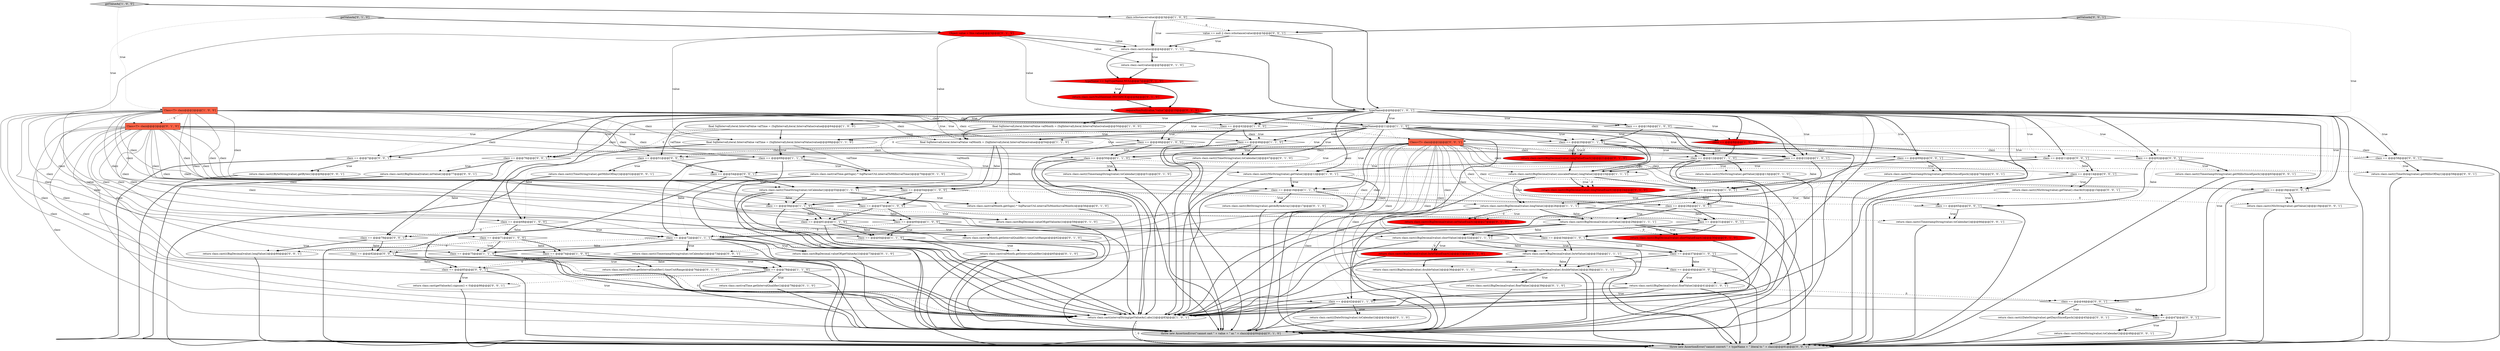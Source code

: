 digraph {
98 [style = filled, label = "clazz == @@@54@@@['0', '0', '1']", fillcolor = white, shape = diamond image = "AAA0AAABBB3BBB"];
40 [style = filled, label = "clazz == @@@22@@@['1', '0', '1']", fillcolor = white, shape = diamond image = "AAA0AAABBB1BBB"];
105 [style = filled, label = "return clazz.cast(((NlsString)value).getValue().charAt(0))@@@15@@@['0', '0', '1']", fillcolor = white, shape = ellipse image = "AAA0AAABBB3BBB"];
88 [style = filled, label = "clazz == @@@18@@@['0', '0', '1']", fillcolor = white, shape = diamond image = "AAA0AAABBB3BBB"];
3 [style = filled, label = "getValueAs['1', '0', '0']", fillcolor = lightgray, shape = diamond image = "AAA0AAABBB1BBB"];
80 [style = filled, label = "Class<T> clazz@@@2@@@['0', '0', '1']", fillcolor = tomato, shape = box image = "AAA0AAABBB3BBB"];
23 [style = filled, label = "clazz == @@@20@@@['1', '1', '0']", fillcolor = white, shape = diamond image = "AAA0AAABBB1BBB"];
68 [style = filled, label = "return clazz.cast(((BigDecimal)value).intValueExact())@@@27@@@['0', '1', '0']", fillcolor = red, shape = ellipse image = "AAA1AAABBB2BBB"];
83 [style = filled, label = "clazz == @@@58@@@['0', '0', '1']", fillcolor = white, shape = diamond image = "AAA0AAABBB3BBB"];
16 [style = filled, label = "final SqlIntervalLiteral.IntervalValue valMonth = (SqlIntervalLiteral.IntervalValue)value@@@50@@@['1', '0', '0']", fillcolor = white, shape = ellipse image = "AAA0AAABBB1BBB"];
36 [style = filled, label = "clazz == @@@60@@@['1', '0', '0']", fillcolor = white, shape = diamond image = "AAA0AAABBB1BBB"];
41 [style = filled, label = "return clazz.cast(((BigDecimal)value).shortValue())@@@32@@@['1', '1', '1']", fillcolor = white, shape = ellipse image = "AAA0AAABBB1BBB"];
56 [style = filled, label = "return clazz.cast(valTime.getIntervalQualifier().timeUnitRange)@@@76@@@['0', '1', '0']", fillcolor = white, shape = ellipse image = "AAA0AAABBB2BBB"];
24 [style = filled, label = "return clazz.cast(((BigDecimal)value).intValue())@@@29@@@['1', '1', '1']", fillcolor = white, shape = ellipse image = "AAA0AAABBB1BBB"];
91 [style = filled, label = "return clazz.cast(((TimeString)value).getMillisOfDay())@@@52@@@['0', '0', '1']", fillcolor = white, shape = ellipse image = "AAA0AAABBB3BBB"];
47 [style = filled, label = "final SqlIntervalLiteral.IntervalValue valMonth = (SqlIntervalLiteral.IntervalValue)value@@@54@@@['1', '1', '0']", fillcolor = white, shape = ellipse image = "AAA0AAABBB1BBB"];
34 [style = filled, label = "clazz == @@@37@@@['1', '0', '1']", fillcolor = white, shape = diamond image = "AAA0AAABBB1BBB"];
48 [style = filled, label = "return clazz.cast(((BigDecimal)value).longValue())@@@26@@@['1', '1', '1']", fillcolor = white, shape = ellipse image = "AAA0AAABBB1BBB"];
13 [style = filled, label = "clazz == @@@34@@@['1', '0', '1']", fillcolor = white, shape = diamond image = "AAA0AAABBB1BBB"];
50 [style = filled, label = "return clazz.cast(valMonth.getSign() * SqlParserUtil.intervalToMonths(valMonth))@@@56@@@['0', '1', '0']", fillcolor = white, shape = ellipse image = "AAA0AAABBB2BBB"];
104 [style = filled, label = "clazz == @@@11@@@['0', '0', '1']", fillcolor = white, shape = diamond image = "AAA0AAABBB3BBB"];
106 [style = filled, label = "return clazz.cast(((DateString)value).toCalendar())@@@48@@@['0', '0', '1']", fillcolor = white, shape = ellipse image = "AAA0AAABBB3BBB"];
39 [style = filled, label = "clazz == @@@69@@@['1', '1', '0']", fillcolor = white, shape = diamond image = "AAA0AAABBB1BBB"];
70 [style = filled, label = "return clazz.cast(((BigDecimal)value).longValueExact())@@@21@@@['0', '1', '0']", fillcolor = red, shape = ellipse image = "AAA1AAABBB2BBB"];
96 [style = filled, label = "clazz == @@@79@@@['0', '0', '1']", fillcolor = white, shape = diamond image = "AAA0AAABBB3BBB"];
90 [style = filled, label = "clazz == @@@44@@@['0', '0', '1']", fillcolor = white, shape = diamond image = "AAA0AAABBB3BBB"];
21 [style = filled, label = "clazz == @@@54@@@['1', '0', '0']", fillcolor = white, shape = diamond image = "AAA0AAABBB1BBB"];
26 [style = filled, label = "clazz == @@@72@@@['1', '1', '1']", fillcolor = white, shape = diamond image = "AAA0AAABBB1BBB"];
43 [style = filled, label = "return clazz.cast(((BigDecimal)value).unscaledValue().longValue())@@@23@@@['1', '1', '1']", fillcolor = white, shape = ellipse image = "AAA0AAABBB1BBB"];
100 [style = filled, label = "return clazz.cast(((TimestampString)value).getMillisSinceEpoch())@@@63@@@['0', '0', '1']", fillcolor = white, shape = ellipse image = "AAA0AAABBB3BBB"];
42 [style = filled, label = "return clazz.cast(((BigDecimal)value).byteValue())@@@35@@@['1', '1', '1']", fillcolor = white, shape = ellipse image = "AAA0AAABBB1BBB"];
46 [style = filled, label = "clazz == @@@12@@@['1', '1', '0']", fillcolor = white, shape = diamond image = "AAA0AAABBB1BBB"];
18 [style = filled, label = "clazz == @@@78@@@['1', '1', '0']", fillcolor = white, shape = diamond image = "AAA0AAABBB1BBB"];
6 [style = filled, label = "clazz == @@@74@@@['1', '0', '0']", fillcolor = white, shape = diamond image = "AAA0AAABBB1BBB"];
102 [style = filled, label = "throw new AssertionError(\"cannot convert \" + typeName + \" literal to \" + clazz)@@@91@@@['0', '0', '1']", fillcolor = lightgray, shape = ellipse image = "AAA0AAABBB3BBB"];
52 [style = filled, label = "return clazz.cast(((BitString)value).getAsByteArray())@@@17@@@['0', '1', '0']", fillcolor = white, shape = ellipse image = "AAA0AAABBB2BBB"];
71 [style = filled, label = "return clazz.cast(BigDecimal.valueOf(getValueAs()))@@@73@@@['0', '1', '0']", fillcolor = white, shape = ellipse image = "AAA0AAABBB2BBB"];
10 [style = filled, label = "clazz == @@@75@@@['1', '1', '0']", fillcolor = white, shape = diamond image = "AAA0AAABBB1BBB"];
37 [style = filled, label = "return clazz.cast(((BigDecimal)value).floatValue())@@@41@@@['1', '0', '1']", fillcolor = white, shape = ellipse image = "AAA0AAABBB1BBB"];
64 [style = filled, label = "return clazz.cast(valTime.getSign() * SqlParserUtil.intervalToMillis(valTime))@@@70@@@['0', '1', '0']", fillcolor = white, shape = ellipse image = "AAA0AAABBB2BBB"];
5 [style = filled, label = "return clazz.cast(((BigDecimal)value).doubleValue())@@@38@@@['1', '1', '1']", fillcolor = white, shape = ellipse image = "AAA0AAABBB1BBB"];
74 [style = filled, label = "return clazz.cast(((DateString)value).toCalendar())@@@43@@@['0', '1', '0']", fillcolor = white, shape = ellipse image = "AAA0AAABBB2BBB"];
95 [style = filled, label = "return clazz.cast(((TimestampString)value).toCalendar())@@@73@@@['0', '0', '1']", fillcolor = white, shape = ellipse image = "AAA0AAABBB3BBB"];
101 [style = filled, label = "return clazz.cast(getValueAs().signum() < 0)@@@86@@@['0', '0', '1']", fillcolor = white, shape = ellipse image = "AAA0AAABBB3BBB"];
67 [style = filled, label = "return clazz.cast(BigDecimal.valueOf(getValueAs()))@@@59@@@['0', '1', '0']", fillcolor = white, shape = ellipse image = "AAA0AAABBB2BBB"];
17 [style = filled, label = "clazz == @@@46@@@['1', '0', '0']", fillcolor = white, shape = diamond image = "AAA0AAABBB1BBB"];
51 [style = filled, label = "return clazz.cast(((TimestampString)value).toCalendar())@@@51@@@['0', '1', '0']", fillcolor = white, shape = ellipse image = "AAA0AAABBB2BBB"];
58 [style = filled, label = "return clazz.cast(value)@@@5@@@['0', '1', '0']", fillcolor = white, shape = ellipse image = "AAA0AAABBB2BBB"];
27 [style = filled, label = "final SqlIntervalLiteral.IntervalValue valTime = (SqlIntervalLiteral.IntervalValue)value@@@64@@@['1', '0', '0']", fillcolor = white, shape = ellipse image = "AAA0AAABBB1BBB"];
77 [style = filled, label = "return clazz.cast(((BigDecimal)value).longValue())@@@80@@@['0', '0', '1']", fillcolor = white, shape = ellipse image = "AAA0AAABBB3BBB"];
32 [style = filled, label = "clazz == @@@8@@@['1', '0', '0']", fillcolor = red, shape = diamond image = "AAA1AAABBB1BBB"];
45 [style = filled, label = "clazz == @@@57@@@['1', '0', '0']", fillcolor = white, shape = diamond image = "AAA0AAABBB1BBB"];
73 [style = filled, label = "throw new AssertionError(\"cannot cast \" + value + \" as \" + clazz)@@@84@@@['0', '1', '0']", fillcolor = lightgray, shape = ellipse image = "AAA0AAABBB2BBB"];
81 [style = filled, label = "getValueAs['0', '0', '1']", fillcolor = lightgray, shape = diamond image = "AAA0AAABBB3BBB"];
110 [style = filled, label = "clazz == @@@76@@@['0', '0', '1']", fillcolor = white, shape = diamond image = "AAA0AAABBB3BBB"];
59 [style = filled, label = "return clazz.cast(NullSentinel.INSTANCE)@@@8@@@['0', '1', '0']", fillcolor = red, shape = ellipse image = "AAA1AAABBB2BBB"];
14 [style = filled, label = "typeName@@@6@@@['1', '0', '1']", fillcolor = white, shape = diamond image = "AAA0AAABBB1BBB"];
65 [style = filled, label = "Object value = this.value@@@3@@@['0', '1', '0']", fillcolor = red, shape = ellipse image = "AAA1AAABBB2BBB"];
62 [style = filled, label = "return clazz.cast(valTime.getIntervalQualifier())@@@79@@@['0', '1', '0']", fillcolor = white, shape = ellipse image = "AAA0AAABBB2BBB"];
87 [style = filled, label = "clazz == @@@82@@@['0', '0', '1']", fillcolor = white, shape = diamond image = "AAA0AAABBB3BBB"];
93 [style = filled, label = "return clazz.cast(((NlsString)value).getValue())@@@19@@@['0', '0', '1']", fillcolor = white, shape = ellipse image = "AAA0AAABBB3BBB"];
109 [style = filled, label = "clazz == @@@14@@@['0', '0', '1']", fillcolor = white, shape = diamond image = "AAA0AAABBB3BBB"];
108 [style = filled, label = "clazz == @@@40@@@['0', '0', '1']", fillcolor = white, shape = diamond image = "AAA0AAABBB3BBB"];
15 [style = filled, label = "typeName@@@11@@@['1', '1', '0']", fillcolor = white, shape = diamond image = "AAA0AAABBB1BBB"];
4 [style = filled, label = "clazz == @@@25@@@['1', '0', '1']", fillcolor = white, shape = diamond image = "AAA0AAABBB1BBB"];
38 [style = filled, label = "Class<T> clazz@@@2@@@['1', '0', '0']", fillcolor = tomato, shape = box image = "AAA1AAABBB1BBB"];
7 [style = filled, label = "clazz == @@@42@@@['1', '1', '0']", fillcolor = white, shape = diamond image = "AAA0AAABBB1BBB"];
31 [style = filled, label = "clazz == @@@28@@@['1', '0', '1']", fillcolor = white, shape = diamond image = "AAA0AAABBB1BBB"];
84 [style = filled, label = "clazz == @@@65@@@['0', '0', '1']", fillcolor = white, shape = diamond image = "AAA0AAABBB3BBB"];
29 [style = filled, label = "clazz == @@@50@@@['1', '1', '0']", fillcolor = white, shape = diamond image = "AAA0AAABBB1BBB"];
97 [style = filled, label = "clazz == @@@7@@@['0', '0', '1']", fillcolor = white, shape = diamond image = "AAA0AAABBB3BBB"];
19 [style = filled, label = "clazz.isInstance(value)@@@3@@@['1', '0', '0']", fillcolor = white, shape = diamond image = "AAA0AAABBB1BBB"];
66 [style = filled, label = "requireNonNull(value,\"value\")@@@10@@@['0', '1', '0']", fillcolor = red, shape = ellipse image = "AAA1AAABBB2BBB"];
8 [style = filled, label = "clazz == @@@61@@@['1', '1', '0']", fillcolor = white, shape = diamond image = "AAA0AAABBB1BBB"];
69 [style = filled, label = "return clazz.cast(valMonth.getIntervalQualifier().timeUnitRange)@@@62@@@['0', '1', '0']", fillcolor = white, shape = ellipse image = "AAA0AAABBB2BBB"];
9 [style = filled, label = "return clazz.cast(intervalString(getValueAs().abs()))@@@83@@@['1', '0', '1']", fillcolor = white, shape = ellipse image = "AAA0AAABBB1BBB"];
20 [style = filled, label = "clazz == @@@16@@@['1', '1', '0']", fillcolor = white, shape = diamond image = "AAA0AAABBB1BBB"];
99 [style = filled, label = "clazz == @@@51@@@['0', '0', '1']", fillcolor = white, shape = diamond image = "AAA0AAABBB3BBB"];
35 [style = filled, label = "clazz == @@@46@@@['1', '1', '0']", fillcolor = white, shape = diamond image = "AAA0AAABBB1BBB"];
94 [style = filled, label = "clazz == @@@47@@@['0', '0', '1']", fillcolor = white, shape = diamond image = "AAA0AAABBB3BBB"];
85 [style = filled, label = "return clazz.cast(((DateString)value).getDaysSinceEpoch())@@@45@@@['0', '0', '1']", fillcolor = white, shape = ellipse image = "AAA0AAABBB3BBB"];
1 [style = filled, label = "clazz == @@@31@@@['1', '0', '1']", fillcolor = white, shape = diamond image = "AAA0AAABBB1BBB"];
89 [style = filled, label = "clazz == @@@69@@@['0', '0', '1']", fillcolor = white, shape = diamond image = "AAA0AAABBB3BBB"];
55 [style = filled, label = "return clazz.cast(((TimeString)value).toCalendar())@@@47@@@['0', '1', '0']", fillcolor = white, shape = ellipse image = "AAA0AAABBB2BBB"];
60 [style = filled, label = "return clazz.cast(((BigDecimal)value).byteValueExact())@@@33@@@['0', '1', '0']", fillcolor = red, shape = ellipse image = "AAA1AAABBB2BBB"];
28 [style = filled, label = "clazz == @@@58@@@['1', '1', '0']", fillcolor = white, shape = diamond image = "AAA0AAABBB1BBB"];
0 [style = filled, label = "return clazz.cast(((TimeString)value).toCalendar())@@@55@@@['1', '1', '1']", fillcolor = white, shape = ellipse image = "AAA0AAABBB1BBB"];
72 [style = filled, label = "typeName == SqlTypeName.NULL@@@7@@@['0', '1', '0']", fillcolor = red, shape = diamond image = "AAA1AAABBB2BBB"];
107 [style = filled, label = "return clazz.cast(((TimeString)value).getMillisOfDay())@@@59@@@['0', '0', '1']", fillcolor = white, shape = ellipse image = "AAA0AAABBB3BBB"];
78 [style = filled, label = "value == null || clazz.isInstance(value)@@@3@@@['0', '0', '1']", fillcolor = white, shape = diamond image = "AAA0AAABBB3BBB"];
33 [style = filled, label = "clazz == @@@71@@@['1', '0', '0']", fillcolor = white, shape = diamond image = "AAA0AAABBB1BBB"];
92 [style = filled, label = "clazz == @@@62@@@['0', '0', '1']", fillcolor = white, shape = diamond image = "AAA0AAABBB3BBB"];
49 [style = filled, label = "return clazz.cast(((NlsString)value).getValue())@@@13@@@['0', '1', '0']", fillcolor = white, shape = ellipse image = "AAA0AAABBB2BBB"];
111 [style = filled, label = "clazz == @@@85@@@['0', '0', '1']", fillcolor = white, shape = diamond image = "AAA0AAABBB3BBB"];
11 [style = filled, label = "return clazz.cast(((NlsString)value).getValue())@@@12@@@['1', '0', '1']", fillcolor = white, shape = ellipse image = "AAA0AAABBB1BBB"];
22 [style = filled, label = "final SqlIntervalLiteral.IntervalValue valTime = (SqlIntervalLiteral.IntervalValue)value@@@68@@@['1', '1', '0']", fillcolor = white, shape = ellipse image = "AAA0AAABBB1BBB"];
75 [style = filled, label = "return clazz.cast(((BigDecimal)value).floatValue())@@@39@@@['0', '1', '0']", fillcolor = white, shape = ellipse image = "AAA0AAABBB2BBB"];
103 [style = filled, label = "return clazz.cast(((TimestampString)value).getMillisSinceEpoch())@@@70@@@['0', '0', '1']", fillcolor = white, shape = ellipse image = "AAA0AAABBB3BBB"];
82 [style = filled, label = "return clazz.cast(((ByteString)value).getBytes())@@@8@@@['0', '0', '1']", fillcolor = white, shape = ellipse image = "AAA0AAABBB3BBB"];
79 [style = filled, label = "return clazz.cast(((BigDecimal)value).intValue())@@@77@@@['0', '0', '1']", fillcolor = white, shape = ellipse image = "AAA0AAABBB3BBB"];
57 [style = filled, label = "return clazz.cast(((BigDecimal)value).longValueExact())@@@24@@@['0', '1', '0']", fillcolor = red, shape = ellipse image = "AAA1AAABBB2BBB"];
2 [style = filled, label = "clazz == @@@64@@@['1', '1', '0']", fillcolor = white, shape = diamond image = "AAA0AAABBB1BBB"];
25 [style = filled, label = "clazz == @@@42@@@['1', '0', '0']", fillcolor = white, shape = diamond image = "AAA0AAABBB1BBB"];
53 [style = filled, label = "return clazz.cast(((BigDecimal)value).shortValueExact())@@@30@@@['0', '1', '0']", fillcolor = red, shape = ellipse image = "AAA1AAABBB2BBB"];
63 [style = filled, label = "getValueAs['0', '1', '0']", fillcolor = lightgray, shape = diamond image = "AAA0AAABBB2BBB"];
12 [style = filled, label = "clazz == @@@16@@@['1', '0', '0']", fillcolor = white, shape = diamond image = "AAA0AAABBB1BBB"];
54 [style = filled, label = "Class<T> clazz@@@2@@@['0', '1', '0']", fillcolor = tomato, shape = box image = "AAA1AAABBB2BBB"];
44 [style = filled, label = "clazz == @@@68@@@['1', '0', '0']", fillcolor = white, shape = diamond image = "AAA0AAABBB1BBB"];
30 [style = filled, label = "return clazz.cast(value)@@@4@@@['1', '1', '1']", fillcolor = white, shape = ellipse image = "AAA0AAABBB1BBB"];
61 [style = filled, label = "return clazz.cast(((BigDecimal)value).doubleValue())@@@36@@@['0', '1', '0']", fillcolor = white, shape = ellipse image = "AAA0AAABBB2BBB"];
76 [style = filled, label = "return clazz.cast(valMonth.getIntervalQualifier())@@@65@@@['0', '1', '0']", fillcolor = white, shape = ellipse image = "AAA0AAABBB2BBB"];
86 [style = filled, label = "return clazz.cast(((TimestampString)value).toCalendar())@@@66@@@['0', '0', '1']", fillcolor = white, shape = ellipse image = "AAA0AAABBB3BBB"];
38->32 [style = solid, label="clazz"];
40->4 [style = bold, label=""];
41->102 [style = bold, label=""];
8->69 [style = dotted, label="true"];
96->77 [style = bold, label=""];
98->0 [style = bold, label=""];
34->108 [style = dotted, label="false"];
44->96 [style = dashed, label="0"];
17->9 [style = bold, label=""];
25->35 [style = dotted, label="true"];
90->94 [style = dotted, label="false"];
41->9 [style = bold, label=""];
97->82 [style = bold, label=""];
31->1 [style = bold, label=""];
62->73 [style = bold, label=""];
64->73 [style = bold, label=""];
80->83 [style = solid, label="clazz"];
13->34 [style = dotted, label="false"];
14->47 [style = dotted, label="true"];
70->43 [style = bold, label=""];
94->102 [style = bold, label=""];
15->20 [style = bold, label=""];
21->84 [style = dashed, label="0"];
38->40 [style = solid, label="clazz"];
30->14 [style = bold, label=""];
14->9 [style = bold, label=""];
14->99 [style = bold, label=""];
24->53 [style = bold, label=""];
80->84 [style = solid, label="clazz"];
80->99 [style = solid, label="clazz"];
40->4 [style = dotted, label="false"];
36->9 [style = bold, label=""];
1->41 [style = bold, label=""];
12->23 [style = dotted, label="true"];
54->18 [style = solid, label="clazz"];
24->41 [style = dotted, label="false"];
38->12 [style = solid, label="clazz"];
92->100 [style = dotted, label="true"];
30->58 [style = bold, label=""];
89->103 [style = dotted, label="true"];
27->22 [style = bold, label=""];
2->73 [style = bold, label=""];
21->28 [style = dotted, label="true"];
5->73 [style = bold, label=""];
28->8 [style = dotted, label="false"];
54->29 [style = solid, label="clazz"];
65->30 [style = solid, label="value"];
23->70 [style = bold, label=""];
15->47 [style = bold, label=""];
87->9 [style = bold, label=""];
80->111 [style = solid, label="clazz"];
104->11 [style = dotted, label="true"];
33->10 [style = dotted, label="true"];
108->102 [style = bold, label=""];
26->10 [style = dotted, label="false"];
22->44 [style = bold, label=""];
24->102 [style = bold, label=""];
10->18 [style = bold, label=""];
54->48 [style = solid, label="clazz"];
63->65 [style = bold, label=""];
87->111 [style = dotted, label="false"];
26->77 [style = dashed, label="0"];
35->9 [style = bold, label=""];
54->46 [style = solid, label="clazz"];
31->24 [style = bold, label=""];
80->13 [style = solid, label="clazz"];
91->102 [style = bold, label=""];
38->17 [style = solid, label="clazz"];
15->0 [style = dotted, label="true"];
0->28 [style = dotted, label="false"];
99->91 [style = dotted, label="true"];
14->40 [style = dotted, label="true"];
14->17 [style = dotted, label="true"];
6->111 [style = dashed, label="0"];
8->2 [style = bold, label=""];
18->62 [style = dotted, label="true"];
14->83 [style = bold, label=""];
47->21 [style = bold, label=""];
46->73 [style = bold, label=""];
10->18 [style = dotted, label="false"];
80->87 [style = solid, label="clazz"];
30->72 [style = bold, label=""];
44->33 [style = dotted, label="false"];
54->39 [style = solid, label="clazz"];
56->73 [style = bold, label=""];
43->57 [style = bold, label=""];
15->7 [style = bold, label=""];
15->39 [style = dotted, label="true"];
16->47 [style = bold, label=""];
55->73 [style = bold, label=""];
74->73 [style = bold, label=""];
80->97 [style = solid, label="clazz"];
48->9 [style = bold, label=""];
53->73 [style = bold, label=""];
80->90 [style = solid, label="clazz"];
14->110 [style = dotted, label="true"];
80->108 [style = solid, label="clazz"];
38->9 [style = solid, label="clazz"];
44->26 [style = bold, label=""];
63->54 [style = dotted, label="true"];
27->110 [style = dashed, label="0"];
8->9 [style = bold, label=""];
61->73 [style = bold, label=""];
15->46 [style = bold, label=""];
85->102 [style = bold, label=""];
42->5 [style = bold, label=""];
38->36 [style = solid, label="clazz"];
15->32 [style = bold, label=""];
17->29 [style = bold, label=""];
2->95 [style = dashed, label="0"];
14->40 [style = bold, label=""];
26->102 [style = bold, label=""];
15->73 [style = bold, label=""];
0->28 [style = bold, label=""];
54->0 [style = solid, label="clazz"];
14->25 [style = bold, label=""];
34->9 [style = bold, label=""];
42->9 [style = bold, label=""];
23->70 [style = dotted, label="true"];
14->89 [style = dotted, label="true"];
28->9 [style = bold, label=""];
26->9 [style = bold, label=""];
11->9 [style = bold, label=""];
25->35 [style = bold, label=""];
59->66 [style = bold, label=""];
26->71 [style = dotted, label="true"];
7->9 [style = bold, label=""];
46->49 [style = dotted, label="true"];
3->19 [style = bold, label=""];
79->102 [style = bold, label=""];
36->2 [style = bold, label=""];
99->91 [style = bold, label=""];
15->43 [style = dotted, label="true"];
38->22 [style = solid, label="clazz"];
54->10 [style = solid, label="clazz"];
7->74 [style = dotted, label="true"];
1->13 [style = dotted, label="false"];
80->88 [style = solid, label="clazz"];
29->51 [style = bold, label=""];
7->73 [style = bold, label=""];
14->12 [style = dotted, label="true"];
78->30 [style = bold, label=""];
97->102 [style = bold, label=""];
80->102 [style = solid, label="clazz"];
15->35 [style = dotted, label="true"];
20->52 [style = bold, label=""];
67->73 [style = bold, label=""];
5->102 [style = bold, label=""];
1->41 [style = dotted, label="true"];
49->73 [style = bold, label=""];
65->73 [style = solid, label="value"];
38->47 [style = solid, label="clazz"];
88->93 [style = bold, label=""];
89->26 [style = bold, label=""];
54->2 [style = solid, label="clazz"];
14->88 [style = dotted, label="true"];
0->50 [style = dotted, label="true"];
11->102 [style = bold, label=""];
14->25 [style = dotted, label="true"];
51->73 [style = bold, label=""];
92->84 [style = bold, label=""];
39->64 [style = dotted, label="true"];
94->106 [style = bold, label=""];
87->9 [style = dotted, label="true"];
5->75 [style = dotted, label="true"];
14->4 [style = bold, label=""];
81->80 [style = dotted, label="true"];
46->9 [style = bold, label=""];
109->105 [style = dotted, label="true"];
6->18 [style = bold, label=""];
25->9 [style = bold, label=""];
23->43 [style = bold, label=""];
45->36 [style = bold, label=""];
44->33 [style = bold, label=""];
97->82 [style = dotted, label="true"];
33->87 [style = dashed, label="0"];
14->16 [style = dotted, label="true"];
83->102 [style = bold, label=""];
32->9 [style = bold, label=""];
54->20 [style = solid, label="clazz"];
54->43 [style = solid, label="clazz"];
14->90 [style = bold, label=""];
19->14 [style = bold, label=""];
54->8 [style = solid, label="clazz"];
54->42 [style = solid, label="clazz"];
48->68 [style = bold, label=""];
107->102 [style = bold, label=""];
54->26 [style = solid, label="clazz"];
75->73 [style = bold, label=""];
100->102 [style = bold, label=""];
17->29 [style = dotted, label="true"];
14->27 [style = bold, label=""];
14->32 [style = bold, label=""];
29->51 [style = dotted, label="true"];
109->102 [style = bold, label=""];
95->102 [style = bold, label=""];
24->53 [style = dotted, label="true"];
11->20 [style = bold, label=""];
0->9 [style = bold, label=""];
5->75 [style = bold, label=""];
10->56 [style = bold, label=""];
34->5 [style = bold, label=""];
29->107 [style = dashed, label="0"];
41->60 [style = bold, label=""];
38->25 [style = solid, label="clazz"];
37->90 [style = dashed, label="0"];
110->79 [style = bold, label=""];
87->111 [style = bold, label=""];
15->46 [style = dotted, label="true"];
11->88 [style = dashed, label="0"];
27->39 [style = solid, label="valTime"];
80->89 [style = solid, label="clazz"];
18->62 [style = bold, label=""];
9->102 [style = dashed, label="0"];
4->48 [style = dotted, label="true"];
88->93 [style = dotted, label="true"];
43->57 [style = dotted, label="true"];
19->30 [style = bold, label=""];
48->24 [style = dotted, label="false"];
14->83 [style = dotted, label="true"];
5->9 [style = bold, label=""];
35->55 [style = bold, label=""];
20->9 [style = bold, label=""];
26->10 [style = bold, label=""];
33->6 [style = dotted, label="false"];
39->26 [style = dotted, label="false"];
81->78 [style = bold, label=""];
88->102 [style = bold, label=""];
14->102 [style = bold, label=""];
80->26 [style = solid, label="clazz"];
40->43 [style = dotted, label="true"];
1->13 [style = bold, label=""];
38->1 [style = solid, label="clazz"];
21->28 [style = bold, label=""];
96->87 [style = bold, label=""];
80->109 [style = solid, label="clazz"];
37->9 [style = bold, label=""];
43->4 [style = bold, label=""];
12->40 [style = bold, label=""];
7->74 [style = bold, label=""];
15->29 [style = dotted, label="true"];
39->64 [style = bold, label=""];
38->6 [style = solid, label="clazz"];
14->11 [style = dotted, label="true"];
9->102 [style = bold, label=""];
47->0 [style = bold, label=""];
38->11 [style = solid, label="clazz"];
99->98 [style = bold, label=""];
80->31 [style = solid, label="clazz"];
48->24 [style = bold, label=""];
31->1 [style = dotted, label="false"];
14->37 [style = bold, label=""];
92->84 [style = dotted, label="false"];
14->16 [style = bold, label=""];
80->98 [style = solid, label="clazz"];
38->33 [style = solid, label="clazz"];
108->37 [style = dotted, label="true"];
37->7 [style = dotted, label="true"];
54->24 [style = solid, label="clazz"];
41->60 [style = dotted, label="true"];
36->2 [style = dotted, label="true"];
29->73 [style = bold, label=""];
66->15 [style = bold, label=""];
44->26 [style = dotted, label="true"];
42->5 [style = dotted, label="false"];
2->9 [style = bold, label=""];
14->27 [style = dotted, label="true"];
15->35 [style = bold, label=""];
21->45 [style = bold, label=""];
65->58 [style = solid, label="value"];
2->76 [style = dotted, label="true"];
101->102 [style = bold, label=""];
20->93 [style = dashed, label="0"];
54->5 [style = solid, label="clazz"];
47->50 [style = solid, label="valMonth"];
43->48 [style = dotted, label="false"];
98->0 [style = dotted, label="true"];
80->96 [style = solid, label="clazz"];
80->40 [style = solid, label="clazz"];
83->107 [style = bold, label=""];
35->55 [style = dotted, label="true"];
8->69 [style = bold, label=""];
14->4 [style = dotted, label="true"];
38->4 [style = solid, label="clazz"];
14->110 [style = bold, label=""];
38->80 [style = dashed, label="0"];
42->61 [style = bold, label=""];
38->45 [style = solid, label="clazz"];
30->58 [style = dotted, label="true"];
32->46 [style = bold, label=""];
90->85 [style = bold, label=""];
84->102 [style = bold, label=""];
20->52 [style = dotted, label="true"];
14->104 [style = dotted, label="true"];
90->85 [style = dotted, label="true"];
54->35 [style = solid, label="clazz"];
14->92 [style = bold, label=""];
80->4 [style = solid, label="clazz"];
43->9 [style = bold, label=""];
23->70 [style = dashed, label="0"];
48->68 [style = dashed, label="0"];
4->31 [style = bold, label=""];
58->72 [style = bold, label=""];
109->105 [style = bold, label=""];
14->104 [style = bold, label=""];
14->99 [style = dotted, label="true"];
106->102 [style = bold, label=""];
45->8 [style = bold, label=""];
28->8 [style = bold, label=""];
38->21 [style = solid, label="clazz"];
47->0 [style = dotted, label="true"];
40->43 [style = bold, label=""];
4->48 [style = bold, label=""];
78->14 [style = bold, label=""];
108->37 [style = bold, label=""];
65->66 [style = solid, label="value"];
38->54 [style = dashed, label="0"];
28->67 [style = bold, label=""];
48->102 [style = bold, label=""];
38->31 [style = solid, label="clazz"];
33->6 [style = bold, label=""];
16->0 [style = solid, label="valMonth"];
46->49 [style = bold, label=""];
20->73 [style = bold, label=""];
15->22 [style = dotted, label="true"];
33->10 [style = bold, label=""];
41->60 [style = dashed, label="0"];
103->102 [style = bold, label=""];
104->11 [style = bold, label=""];
90->94 [style = bold, label=""];
77->102 [style = bold, label=""];
22->44 [style = dotted, label="false"];
22->64 [style = solid, label="valTime"];
99->98 [style = dotted, label="false"];
14->15 [style = dotted, label="true"];
41->42 [style = dotted, label="false"];
17->83 [style = dashed, label="0"];
104->109 [style = dotted, label="false"];
60->73 [style = bold, label=""];
14->12 [style = bold, label=""];
12->23 [style = bold, label=""];
6->9 [style = bold, label=""];
38->44 [style = solid, label="clazz"];
80->1 [style = solid, label="clazz"];
45->36 [style = dotted, label="false"];
14->32 [style = dotted, label="true"];
83->107 [style = dotted, label="true"];
54->23 [style = solid, label="clazz"];
39->9 [style = bold, label=""];
80->92 [style = solid, label="clazz"];
15->20 [style = dotted, label="true"];
14->22 [style = dotted, label="true"];
65->22 [style = solid, label="value"];
14->17 [style = bold, label=""];
37->102 [style = bold, label=""];
15->7 [style = dotted, label="true"];
26->95 [style = bold, label=""];
68->73 [style = bold, label=""];
92->100 [style = bold, label=""];
76->73 [style = bold, label=""];
6->18 [style = dotted, label="true"];
89->26 [style = dotted, label="false"];
80->34 [style = solid, label="clazz"];
54->7 [style = solid, label="clazz"];
54->28 [style = solid, label="clazz"];
4->31 [style = dotted, label="false"];
82->102 [style = bold, label=""];
96->87 [style = dotted, label="false"];
104->109 [style = bold, label=""];
54->73 [style = solid, label="clazz"];
38->13 [style = solid, label="clazz"];
14->11 [style = bold, label=""];
80->110 [style = solid, label="clazz"];
13->34 [style = bold, label=""];
42->102 [style = bold, label=""];
80->104 [style = solid, label="clazz"];
14->97 [style = bold, label=""];
14->90 [style = dotted, label="true"];
0->102 [style = bold, label=""];
52->73 [style = bold, label=""];
110->79 [style = dotted, label="true"];
78->30 [style = dotted, label="true"];
8->2 [style = dotted, label="false"];
39->26 [style = bold, label=""];
110->96 [style = bold, label=""];
47->21 [style = dotted, label="false"];
14->37 [style = dotted, label="true"];
43->57 [style = dashed, label="0"];
18->9 [style = bold, label=""];
14->15 [style = bold, label=""];
48->68 [style = dotted, label="true"];
111->101 [style = dotted, label="true"];
111->101 [style = bold, label=""];
28->86 [style = dashed, label="0"];
93->102 [style = bold, label=""];
14->92 [style = dotted, label="true"];
15->29 [style = bold, label=""];
18->73 [style = bold, label=""];
25->99 [style = dashed, label="0"];
94->106 [style = dotted, label="true"];
89->103 [style = bold, label=""];
65->30 [style = bold, label=""];
42->61 [style = dotted, label="true"];
15->47 [style = dotted, label="true"];
13->42 [style = bold, label=""];
35->73 [style = bold, label=""];
111->102 [style = bold, label=""];
34->108 [style = bold, label=""];
21->45 [style = dotted, label="false"];
14->97 [style = dotted, label="true"];
38->34 [style = solid, label="clazz"];
14->88 [style = bold, label=""];
19->30 [style = dotted, label="true"];
72->59 [style = bold, label=""];
37->7 [style = bold, label=""];
24->41 [style = bold, label=""];
10->56 [style = dotted, label="true"];
15->22 [style = bold, label=""];
86->102 [style = bold, label=""];
84->86 [style = dotted, label="true"];
11->20 [style = dotted, label="true"];
71->73 [style = bold, label=""];
3->38 [style = dotted, label="true"];
36->26 [style = dashed, label="0"];
15->43 [style = bold, label=""];
26->71 [style = bold, label=""];
98->102 [style = bold, label=""];
22->39 [style = bold, label=""];
10->9 [style = bold, label=""];
15->23 [style = dotted, label="true"];
80->94 [style = solid, label="clazz"];
96->77 [style = dotted, label="true"];
32->46 [style = dotted, label="true"];
18->101 [style = dashed, label="0"];
24->9 [style = bold, label=""];
105->102 [style = bold, label=""];
34->5 [style = dotted, label="true"];
15->23 [style = bold, label=""];
19->78 [style = dashed, label="0"];
22->39 [style = dotted, label="true"];
2->76 [style = bold, label=""];
29->9 [style = bold, label=""];
43->48 [style = bold, label=""];
14->89 [style = bold, label=""];
57->73 [style = bold, label=""];
38->37 [style = solid, label="clazz"];
13->42 [style = dotted, label="true"];
45->8 [style = dotted, label="true"];
84->86 [style = bold, label=""];
28->67 [style = dotted, label="true"];
0->50 [style = bold, label=""];
10->9 [style = dashed, label="0"];
24->53 [style = dashed, label="0"];
26->95 [style = dotted, label="true"];
23->40 [style = bold, label=""];
50->73 [style = bold, label=""];
110->96 [style = dotted, label="false"];
72->59 [style = dotted, label="true"];
72->66 [style = bold, label=""];
31->24 [style = dotted, label="true"];
69->73 [style = bold, label=""];
65->47 [style = solid, label="value"];
54->41 [style = solid, label="clazz"];
41->42 [style = bold, label=""];
}
